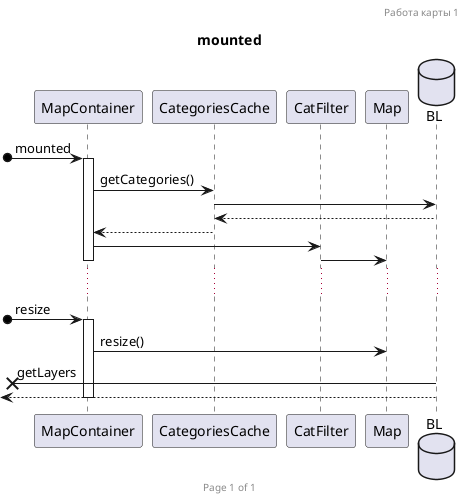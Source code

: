 https://plantuml.com/ru/sequence-diagram
@startuml
header Работа карты %page%
footer Page %page% of %lastpage%

title mounted

participant "MapContainer"
participant "CategoriesCache"
participant CatFilter
participant Map

database BL

[o-> MapContainer: mounted
activate MapContainer
MapContainer -> CategoriesCache: getCategories()
CategoriesCache -> BL
BL --> CategoriesCache
CategoriesCache --> MapContainer
MapContainer -> CatFilter
CatFilter -> Map
deactivate MapContainer

...
[o-> MapContainer: resize
activate MapContainer
MapContainer -> Map: resize()
[x<- BL: getLayers
[<-- BL:
deactivate MapContainer

@enduml
